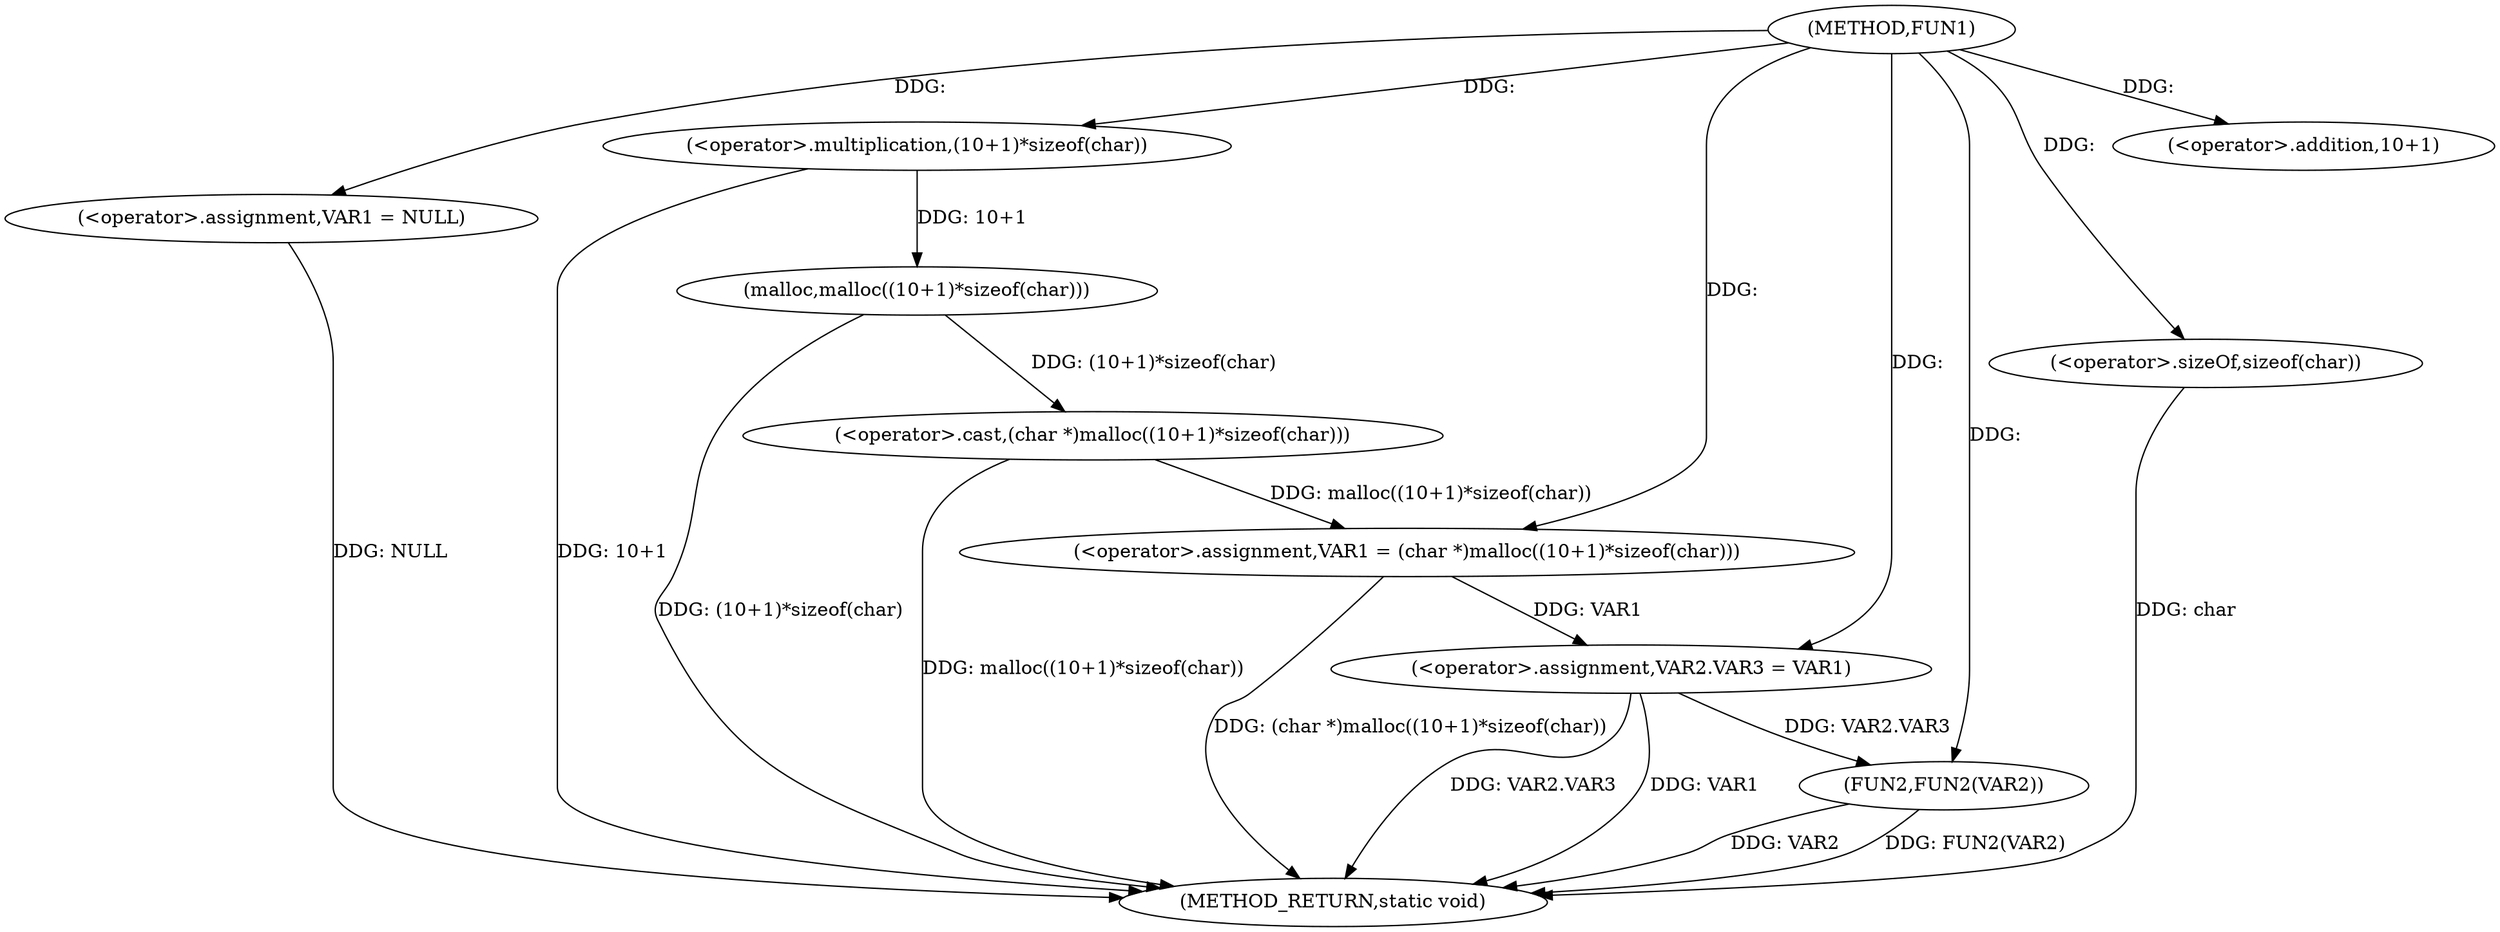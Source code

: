 digraph FUN1 {  
"1000100" [label = "(METHOD,FUN1)" ]
"1000125" [label = "(METHOD_RETURN,static void)" ]
"1000104" [label = "(<operator>.assignment,VAR1 = NULL)" ]
"1000107" [label = "(<operator>.assignment,VAR1 = (char *)malloc((10+1)*sizeof(char)))" ]
"1000109" [label = "(<operator>.cast,(char *)malloc((10+1)*sizeof(char)))" ]
"1000111" [label = "(malloc,malloc((10+1)*sizeof(char)))" ]
"1000112" [label = "(<operator>.multiplication,(10+1)*sizeof(char))" ]
"1000113" [label = "(<operator>.addition,10+1)" ]
"1000116" [label = "(<operator>.sizeOf,sizeof(char))" ]
"1000118" [label = "(<operator>.assignment,VAR2.VAR3 = VAR1)" ]
"1000123" [label = "(FUN2,FUN2(VAR2))" ]
  "1000116" -> "1000125"  [ label = "DDG: char"] 
  "1000123" -> "1000125"  [ label = "DDG: FUN2(VAR2)"] 
  "1000111" -> "1000125"  [ label = "DDG: (10+1)*sizeof(char)"] 
  "1000112" -> "1000125"  [ label = "DDG: 10+1"] 
  "1000118" -> "1000125"  [ label = "DDG: VAR1"] 
  "1000118" -> "1000125"  [ label = "DDG: VAR2.VAR3"] 
  "1000123" -> "1000125"  [ label = "DDG: VAR2"] 
  "1000109" -> "1000125"  [ label = "DDG: malloc((10+1)*sizeof(char))"] 
  "1000104" -> "1000125"  [ label = "DDG: NULL"] 
  "1000107" -> "1000125"  [ label = "DDG: (char *)malloc((10+1)*sizeof(char))"] 
  "1000100" -> "1000104"  [ label = "DDG: "] 
  "1000109" -> "1000107"  [ label = "DDG: malloc((10+1)*sizeof(char))"] 
  "1000100" -> "1000107"  [ label = "DDG: "] 
  "1000111" -> "1000109"  [ label = "DDG: (10+1)*sizeof(char)"] 
  "1000112" -> "1000111"  [ label = "DDG: 10+1"] 
  "1000100" -> "1000112"  [ label = "DDG: "] 
  "1000100" -> "1000113"  [ label = "DDG: "] 
  "1000100" -> "1000116"  [ label = "DDG: "] 
  "1000107" -> "1000118"  [ label = "DDG: VAR1"] 
  "1000100" -> "1000118"  [ label = "DDG: "] 
  "1000118" -> "1000123"  [ label = "DDG: VAR2.VAR3"] 
  "1000100" -> "1000123"  [ label = "DDG: "] 
}
